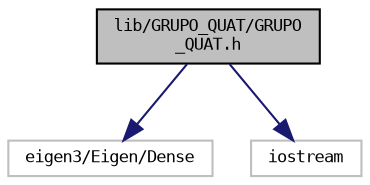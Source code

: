 digraph "lib/GRUPO_QUAT/GRUPO_QUAT.h"
{
 // LATEX_PDF_SIZE
  bgcolor="transparent";
  edge [fontname="DejaVuSansMono",fontsize="8",labelfontname="DejaVuSansMono",labelfontsize="8"];
  node [fontname="DejaVuSansMono",fontsize="8",shape=record];
  Node1 [label="lib/GRUPO_QUAT/GRUPO\l_QUAT.h",height=0.2,width=0.4,color="black", fillcolor="grey75", style="filled", fontcolor="black",tooltip="Cabecalho com funcoes de quaternion."];
  Node1 -> Node2 [color="midnightblue",fontsize="8",style="solid",fontname="DejaVuSansMono"];
  Node2 [label="eigen3/Eigen/Dense",height=0.2,width=0.4,color="grey75",tooltip=" "];
  Node1 -> Node3 [color="midnightblue",fontsize="8",style="solid",fontname="DejaVuSansMono"];
  Node3 [label="iostream",height=0.2,width=0.4,color="grey75",tooltip=" "];
}
